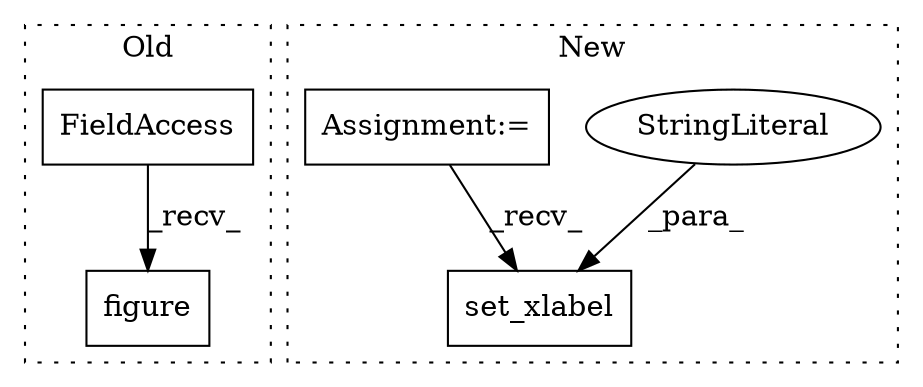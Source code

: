 digraph G {
subgraph cluster0 {
1 [label="figure" a="32" s="597,625" l="12,2" shape="box"];
4 [label="FieldAccess" a="22" s="579" l="17" shape="box"];
label = "Old";
style="dotted";
}
subgraph cluster1 {
2 [label="set_xlabel" a="32" s="1500,1526" l="11,1" shape="box"];
3 [label="StringLiteral" a="45" s="1511" l="15" shape="ellipse"];
5 [label="Assignment:=" a="7" s="904" l="4" shape="box"];
label = "New";
style="dotted";
}
3 -> 2 [label="_para_"];
4 -> 1 [label="_recv_"];
5 -> 2 [label="_recv_"];
}